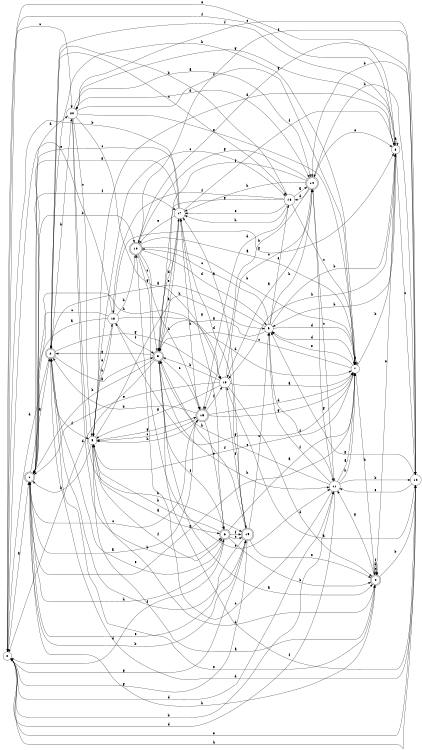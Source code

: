 digraph n17_6 {
__start0 [label="" shape="none"];

rankdir=LR;
size="8,5";

s0 [style="filled", color="black", fillcolor="white" shape="circle", label="0"];
s1 [style="rounded,filled", color="black", fillcolor="white" shape="doublecircle", label="1"];
s2 [style="rounded,filled", color="black", fillcolor="white" shape="doublecircle", label="2"];
s3 [style="rounded,filled", color="black", fillcolor="white" shape="doublecircle", label="3"];
s4 [style="rounded,filled", color="black", fillcolor="white" shape="doublecircle", label="4"];
s5 [style="filled", color="black", fillcolor="white" shape="circle", label="5"];
s6 [style="rounded,filled", color="black", fillcolor="white" shape="doublecircle", label="6"];
s7 [style="filled", color="black", fillcolor="white" shape="circle", label="7"];
s8 [style="filled", color="black", fillcolor="white" shape="circle", label="8"];
s9 [style="filled", color="black", fillcolor="white" shape="circle", label="9"];
s10 [style="rounded,filled", color="black", fillcolor="white" shape="doublecircle", label="10"];
s11 [style="filled", color="black", fillcolor="white" shape="circle", label="11"];
s12 [style="filled", color="black", fillcolor="white" shape="circle", label="12"];
s13 [style="filled", color="black", fillcolor="white" shape="circle", label="13"];
s14 [style="rounded,filled", color="black", fillcolor="white" shape="doublecircle", label="14"];
s15 [style="rounded,filled", color="black", fillcolor="white" shape="doublecircle", label="15"];
s16 [style="filled", color="black", fillcolor="white" shape="circle", label="16"];
s17 [style="filled", color="black", fillcolor="white" shape="circle", label="17"];
s18 [style="filled", color="black", fillcolor="white" shape="circle", label="18"];
s19 [style="rounded,filled", color="black", fillcolor="white" shape="doublecircle", label="19"];
s20 [style="filled", color="black", fillcolor="white" shape="circle", label="20"];
s0 -> s1 [label="a"];
s0 -> s11 [label="b"];
s0 -> s20 [label="c"];
s0 -> s11 [label="d"];
s0 -> s12 [label="e"];
s0 -> s8 [label="f"];
s0 -> s19 [label="g"];
s0 -> s12 [label="h"];
s1 -> s2 [label="a"];
s1 -> s10 [label="b"];
s1 -> s15 [label="c"];
s1 -> s20 [label="d"];
s1 -> s19 [label="e"];
s1 -> s17 [label="f"];
s1 -> s7 [label="g"];
s1 -> s6 [label="h"];
s2 -> s3 [label="a"];
s2 -> s20 [label="b"];
s2 -> s16 [label="c"];
s2 -> s0 [label="d"];
s2 -> s4 [label="e"];
s2 -> s5 [label="f"];
s2 -> s13 [label="g"];
s2 -> s7 [label="h"];
s3 -> s4 [label="a"];
s3 -> s1 [label="b"];
s3 -> s15 [label="c"];
s3 -> s0 [label="d"];
s3 -> s17 [label="e"];
s3 -> s6 [label="f"];
s3 -> s2 [label="g"];
s3 -> s11 [label="h"];
s4 -> s5 [label="a"];
s4 -> s12 [label="b"];
s4 -> s4 [label="c"];
s4 -> s4 [label="d"];
s4 -> s8 [label="e"];
s4 -> s4 [label="f"];
s4 -> s11 [label="g"];
s4 -> s1 [label="h"];
s5 -> s6 [label="a"];
s5 -> s1 [label="b"];
s5 -> s16 [label="c"];
s5 -> s4 [label="d"];
s5 -> s18 [label="e"];
s5 -> s6 [label="f"];
s5 -> s15 [label="g"];
s5 -> s9 [label="h"];
s6 -> s7 [label="a"];
s6 -> s4 [label="b"];
s6 -> s19 [label="c"];
s6 -> s0 [label="d"];
s6 -> s2 [label="e"];
s6 -> s19 [label="f"];
s6 -> s17 [label="g"];
s6 -> s5 [label="h"];
s7 -> s7 [label="a"];
s7 -> s8 [label="b"];
s7 -> s3 [label="c"];
s7 -> s9 [label="d"];
s7 -> s9 [label="e"];
s7 -> s5 [label="f"];
s7 -> s18 [label="g"];
s7 -> s4 [label="h"];
s8 -> s8 [label="a"];
s8 -> s9 [label="b"];
s8 -> s12 [label="c"];
s8 -> s5 [label="d"];
s8 -> s0 [label="e"];
s8 -> s2 [label="f"];
s8 -> s20 [label="g"];
s8 -> s13 [label="h"];
s9 -> s2 [label="a"];
s9 -> s8 [label="b"];
s9 -> s10 [label="c"];
s9 -> s7 [label="d"];
s9 -> s16 [label="e"];
s9 -> s11 [label="f"];
s9 -> s3 [label="g"];
s9 -> s14 [label="h"];
s10 -> s7 [label="a"];
s10 -> s7 [label="b"];
s10 -> s3 [label="c"];
s10 -> s9 [label="d"];
s10 -> s11 [label="e"];
s10 -> s12 [label="f"];
s10 -> s12 [label="g"];
s10 -> s15 [label="h"];
s11 -> s7 [label="a"];
s11 -> s12 [label="b"];
s11 -> s10 [label="c"];
s11 -> s0 [label="d"];
s11 -> s3 [label="e"];
s11 -> s9 [label="f"];
s11 -> s14 [label="g"];
s11 -> s7 [label="h"];
s12 -> s13 [label="a"];
s12 -> s14 [label="b"];
s12 -> s20 [label="c"];
s12 -> s2 [label="d"];
s12 -> s11 [label="e"];
s12 -> s3 [label="f"];
s12 -> s9 [label="g"];
s12 -> s14 [label="h"];
s13 -> s7 [label="a"];
s13 -> s3 [label="b"];
s13 -> s14 [label="c"];
s13 -> s4 [label="d"];
s13 -> s1 [label="e"];
s13 -> s19 [label="f"];
s13 -> s5 [label="g"];
s13 -> s1 [label="h"];
s14 -> s13 [label="a"];
s14 -> s15 [label="b"];
s14 -> s11 [label="c"];
s14 -> s16 [label="d"];
s14 -> s8 [label="e"];
s14 -> s3 [label="f"];
s14 -> s10 [label="g"];
s14 -> s17 [label="h"];
s15 -> s1 [label="a"];
s15 -> s2 [label="b"];
s15 -> s5 [label="c"];
s15 -> s7 [label="d"];
s15 -> s6 [label="e"];
s15 -> s13 [label="f"];
s15 -> s7 [label="g"];
s15 -> s5 [label="h"];
s16 -> s14 [label="a"];
s16 -> s2 [label="b"];
s16 -> s7 [label="c"];
s16 -> s15 [label="d"];
s16 -> s17 [label="e"];
s16 -> s18 [label="f"];
s16 -> s3 [label="g"];
s16 -> s17 [label="h"];
s17 -> s3 [label="a"];
s17 -> s0 [label="b"];
s17 -> s1 [label="c"];
s17 -> s3 [label="d"];
s17 -> s10 [label="e"];
s17 -> s8 [label="f"];
s17 -> s1 [label="g"];
s17 -> s15 [label="h"];
s18 -> s1 [label="a"];
s18 -> s10 [label="b"];
s18 -> s1 [label="c"];
s18 -> s7 [label="d"];
s18 -> s0 [label="e"];
s18 -> s3 [label="f"];
s18 -> s8 [label="g"];
s18 -> s5 [label="h"];
s19 -> s17 [label="a"];
s19 -> s1 [label="b"];
s19 -> s9 [label="c"];
s19 -> s17 [label="d"];
s19 -> s4 [label="e"];
s19 -> s2 [label="f"];
s19 -> s0 [label="g"];
s19 -> s3 [label="h"];
s20 -> s14 [label="a"];
s20 -> s6 [label="b"];
s20 -> s5 [label="c"];
s20 -> s14 [label="d"];
s20 -> s7 [label="e"];
s20 -> s7 [label="f"];
s20 -> s13 [label="g"];
s20 -> s19 [label="h"];

}